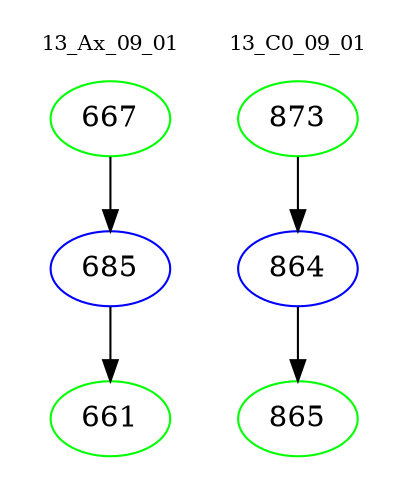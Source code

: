 digraph{
subgraph cluster_0 {
color = white
label = "13_Ax_09_01";
fontsize=10;
T0_667 [label="667", color="green"]
T0_667 -> T0_685 [color="black"]
T0_685 [label="685", color="blue"]
T0_685 -> T0_661 [color="black"]
T0_661 [label="661", color="green"]
}
subgraph cluster_1 {
color = white
label = "13_C0_09_01";
fontsize=10;
T1_873 [label="873", color="green"]
T1_873 -> T1_864 [color="black"]
T1_864 [label="864", color="blue"]
T1_864 -> T1_865 [color="black"]
T1_865 [label="865", color="green"]
}
}
